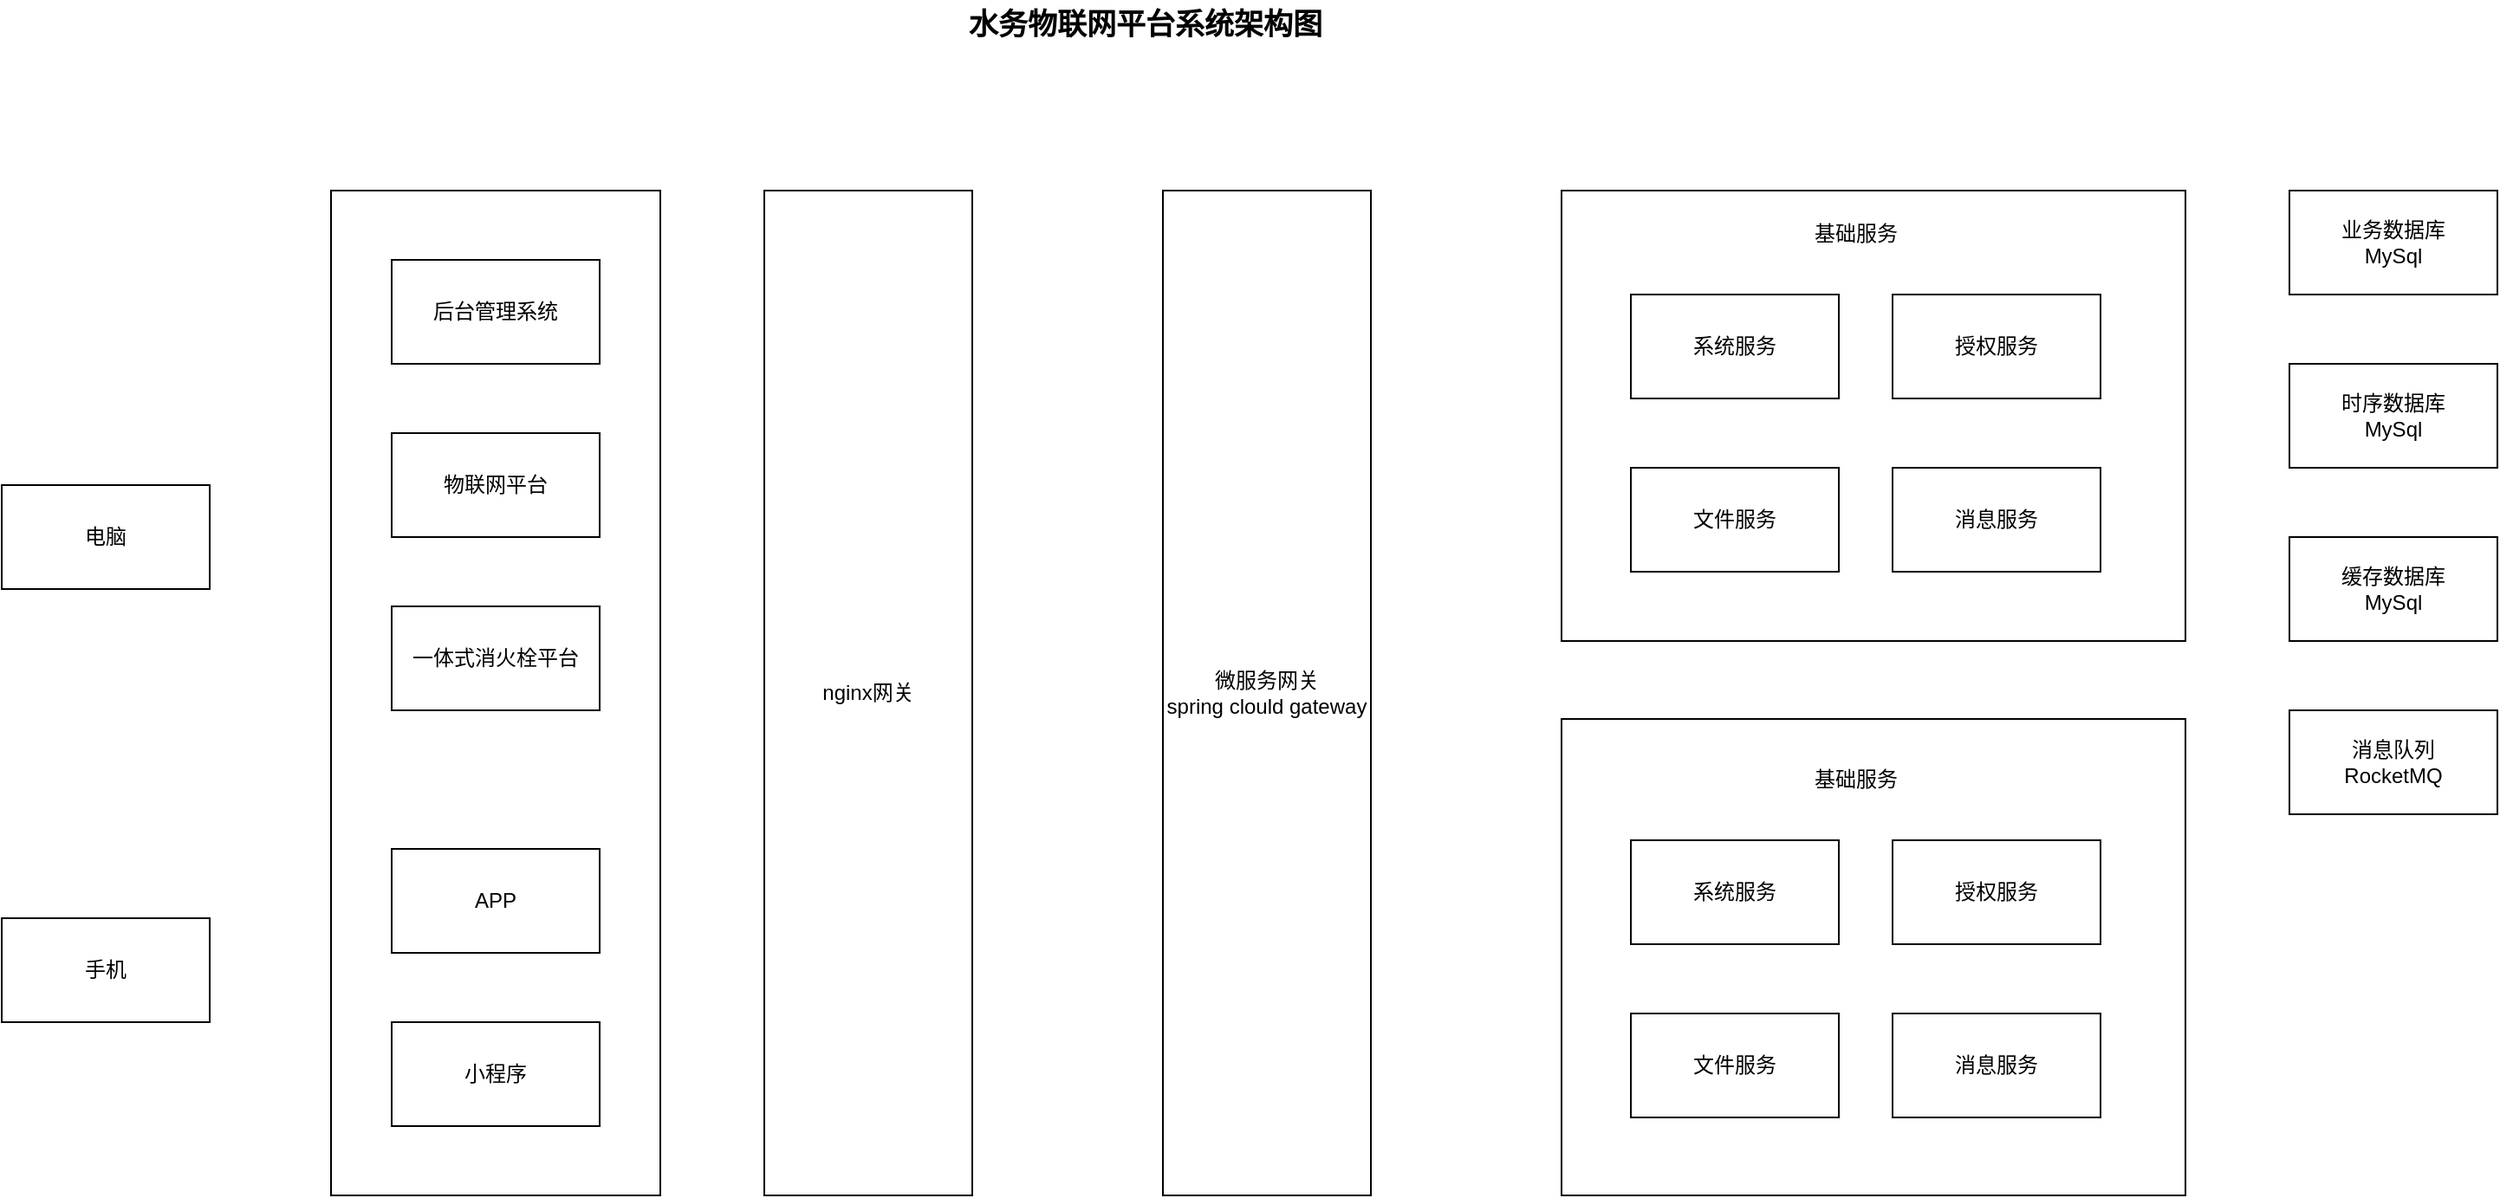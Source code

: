 <mxfile version="28.1.1">
  <diagram name="第 1 页" id="qOKYS8eUxFwfkXo6yj_E">
    <mxGraphModel dx="2058" dy="1116" grid="1" gridSize="10" guides="1" tooltips="1" connect="1" arrows="1" fold="1" page="1" pageScale="1" pageWidth="827" pageHeight="1169" math="0" shadow="0">
      <root>
        <mxCell id="0" />
        <mxCell id="1" parent="0" />
        <mxCell id="9M_XE-LLJXDGskjybHfI-3" value="电脑" style="rounded=0;whiteSpace=wrap;html=1;" parent="1" vertex="1">
          <mxGeometry x="90" y="310" width="120" height="60" as="geometry" />
        </mxCell>
        <mxCell id="9M_XE-LLJXDGskjybHfI-7" value="&lt;b&gt;&lt;font style=&quot;font-size: 17px;&quot;&gt;水务物联网平台系统架构图&lt;/font&gt;&lt;/b&gt;" style="text;html=1;align=center;verticalAlign=middle;whiteSpace=wrap;rounded=0;" parent="1" vertex="1">
          <mxGeometry x="640" y="30" width="220" height="30" as="geometry" />
        </mxCell>
        <mxCell id="p9FNPHSCeA441jvZCyL8-1" value="" style="rounded=0;whiteSpace=wrap;html=1;" vertex="1" parent="1">
          <mxGeometry x="280" y="140" width="190" height="580" as="geometry" />
        </mxCell>
        <mxCell id="p9FNPHSCeA441jvZCyL8-3" value="后台管理系统" style="rounded=0;whiteSpace=wrap;html=1;" vertex="1" parent="1">
          <mxGeometry x="315" y="180" width="120" height="60" as="geometry" />
        </mxCell>
        <mxCell id="p9FNPHSCeA441jvZCyL8-4" value="物联网平台" style="rounded=0;whiteSpace=wrap;html=1;" vertex="1" parent="1">
          <mxGeometry x="315" y="280" width="120" height="60" as="geometry" />
        </mxCell>
        <mxCell id="p9FNPHSCeA441jvZCyL8-5" value="一体式消火栓平台" style="rounded=0;whiteSpace=wrap;html=1;" vertex="1" parent="1">
          <mxGeometry x="315" y="380" width="120" height="60" as="geometry" />
        </mxCell>
        <mxCell id="p9FNPHSCeA441jvZCyL8-6" value="小程序" style="rounded=0;whiteSpace=wrap;html=1;" vertex="1" parent="1">
          <mxGeometry x="315" y="620" width="120" height="60" as="geometry" />
        </mxCell>
        <mxCell id="p9FNPHSCeA441jvZCyL8-7" value="APP" style="rounded=0;whiteSpace=wrap;html=1;" vertex="1" parent="1">
          <mxGeometry x="315" y="520" width="120" height="60" as="geometry" />
        </mxCell>
        <mxCell id="p9FNPHSCeA441jvZCyL8-8" value="手机" style="rounded=0;whiteSpace=wrap;html=1;" vertex="1" parent="1">
          <mxGeometry x="90" y="560" width="120" height="60" as="geometry" />
        </mxCell>
        <mxCell id="p9FNPHSCeA441jvZCyL8-9" value="nginx网关" style="rounded=0;whiteSpace=wrap;html=1;" vertex="1" parent="1">
          <mxGeometry x="530" y="140" width="120" height="580" as="geometry" />
        </mxCell>
        <mxCell id="p9FNPHSCeA441jvZCyL8-10" value="微服务网关&lt;div&gt;spring clould gateway&lt;/div&gt;" style="rounded=0;whiteSpace=wrap;html=1;" vertex="1" parent="1">
          <mxGeometry x="760" y="140" width="120" height="580" as="geometry" />
        </mxCell>
        <mxCell id="p9FNPHSCeA441jvZCyL8-12" value="" style="rounded=0;whiteSpace=wrap;html=1;" vertex="1" parent="1">
          <mxGeometry x="990" y="140" width="360" height="260" as="geometry" />
        </mxCell>
        <mxCell id="p9FNPHSCeA441jvZCyL8-13" value="基础服务" style="text;html=1;align=center;verticalAlign=middle;whiteSpace=wrap;rounded=0;" vertex="1" parent="1">
          <mxGeometry x="1130" y="150" width="60" height="30" as="geometry" />
        </mxCell>
        <mxCell id="p9FNPHSCeA441jvZCyL8-15" value="系统服务" style="rounded=0;whiteSpace=wrap;html=1;" vertex="1" parent="1">
          <mxGeometry x="1030" y="200" width="120" height="60" as="geometry" />
        </mxCell>
        <mxCell id="p9FNPHSCeA441jvZCyL8-16" value="业务数据库&lt;div&gt;MySql&lt;/div&gt;" style="rounded=0;whiteSpace=wrap;html=1;" vertex="1" parent="1">
          <mxGeometry x="1410" y="140" width="120" height="60" as="geometry" />
        </mxCell>
        <mxCell id="p9FNPHSCeA441jvZCyL8-18" value="授权服务" style="rounded=0;whiteSpace=wrap;html=1;" vertex="1" parent="1">
          <mxGeometry x="1181" y="200" width="120" height="60" as="geometry" />
        </mxCell>
        <mxCell id="p9FNPHSCeA441jvZCyL8-19" value="文件服务" style="rounded=0;whiteSpace=wrap;html=1;" vertex="1" parent="1">
          <mxGeometry x="1030" y="300" width="120" height="60" as="geometry" />
        </mxCell>
        <mxCell id="p9FNPHSCeA441jvZCyL8-20" value="消息服务" style="rounded=0;whiteSpace=wrap;html=1;" vertex="1" parent="1">
          <mxGeometry x="1181" y="300" width="120" height="60" as="geometry" />
        </mxCell>
        <mxCell id="p9FNPHSCeA441jvZCyL8-22" value="" style="rounded=0;whiteSpace=wrap;html=1;" vertex="1" parent="1">
          <mxGeometry x="990" y="445" width="360" height="275" as="geometry" />
        </mxCell>
        <mxCell id="p9FNPHSCeA441jvZCyL8-23" value="基础服务" style="text;html=1;align=center;verticalAlign=middle;whiteSpace=wrap;rounded=0;" vertex="1" parent="1">
          <mxGeometry x="1130" y="465" width="60" height="30" as="geometry" />
        </mxCell>
        <mxCell id="p9FNPHSCeA441jvZCyL8-24" value="系统服务" style="rounded=0;whiteSpace=wrap;html=1;" vertex="1" parent="1">
          <mxGeometry x="1030" y="515" width="120" height="60" as="geometry" />
        </mxCell>
        <mxCell id="p9FNPHSCeA441jvZCyL8-25" value="授权服务" style="rounded=0;whiteSpace=wrap;html=1;" vertex="1" parent="1">
          <mxGeometry x="1181" y="515" width="120" height="60" as="geometry" />
        </mxCell>
        <mxCell id="p9FNPHSCeA441jvZCyL8-26" value="文件服务" style="rounded=0;whiteSpace=wrap;html=1;" vertex="1" parent="1">
          <mxGeometry x="1030" y="615" width="120" height="60" as="geometry" />
        </mxCell>
        <mxCell id="p9FNPHSCeA441jvZCyL8-27" value="消息服务" style="rounded=0;whiteSpace=wrap;html=1;" vertex="1" parent="1">
          <mxGeometry x="1181" y="615" width="120" height="60" as="geometry" />
        </mxCell>
        <mxCell id="p9FNPHSCeA441jvZCyL8-28" value="时序数据库&lt;div&gt;MySql&lt;/div&gt;" style="rounded=0;whiteSpace=wrap;html=1;" vertex="1" parent="1">
          <mxGeometry x="1410" y="240" width="120" height="60" as="geometry" />
        </mxCell>
        <mxCell id="p9FNPHSCeA441jvZCyL8-29" value="缓存数据库&lt;div&gt;MySql&lt;/div&gt;" style="rounded=0;whiteSpace=wrap;html=1;" vertex="1" parent="1">
          <mxGeometry x="1410" y="340" width="120" height="60" as="geometry" />
        </mxCell>
        <mxCell id="p9FNPHSCeA441jvZCyL8-30" value="消息队列&lt;div&gt;RocketMQ&lt;/div&gt;" style="rounded=0;whiteSpace=wrap;html=1;" vertex="1" parent="1">
          <mxGeometry x="1410" y="440" width="120" height="60" as="geometry" />
        </mxCell>
      </root>
    </mxGraphModel>
  </diagram>
</mxfile>
